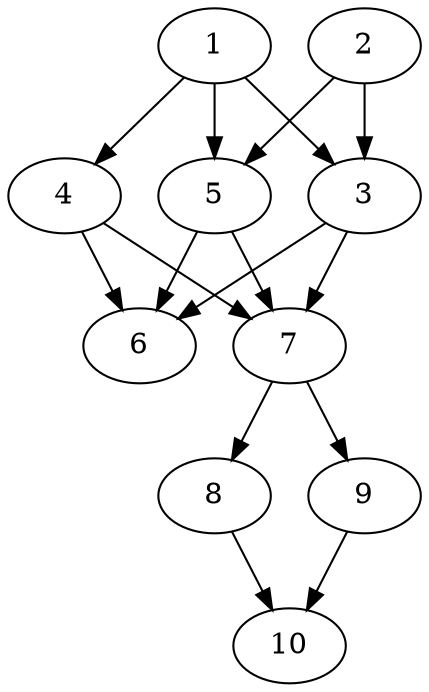 // DAG automatically generated by daggen at Thu Oct  3 13:58:05 2019
// ./daggen --dot -n 10 --ccr 0.3 --fat 0.5 --regular 0.9 --density 0.9 --mindata 5242880 --maxdata 52428800 
digraph G {
  1 [size="101799253", alpha="0.14", expect_size="30539776"] 
  1 -> 3 [size ="30539776"]
  1 -> 4 [size ="30539776"]
  1 -> 5 [size ="30539776"]
  2 [size="109144747", alpha="0.16", expect_size="32743424"] 
  2 -> 3 [size ="32743424"]
  2 -> 5 [size ="32743424"]
  3 [size="25852587", alpha="0.04", expect_size="7755776"] 
  3 -> 6 [size ="7755776"]
  3 -> 7 [size ="7755776"]
  4 [size="58989227", alpha="0.17", expect_size="17696768"] 
  4 -> 6 [size ="17696768"]
  4 -> 7 [size ="17696768"]
  5 [size="124303360", alpha="0.03", expect_size="37291008"] 
  5 -> 6 [size ="37291008"]
  5 -> 7 [size ="37291008"]
  6 [size="26101760", alpha="0.05", expect_size="7830528"] 
  7 [size="34266453", alpha="0.17", expect_size="10279936"] 
  7 -> 8 [size ="10279936"]
  7 -> 9 [size ="10279936"]
  8 [size="142336000", alpha="0.03", expect_size="42700800"] 
  8 -> 10 [size ="42700800"]
  9 [size="39751680", alpha="0.11", expect_size="11925504"] 
  9 -> 10 [size ="11925504"]
  10 [size="127180800", alpha="0.15", expect_size="38154240"] 
}

